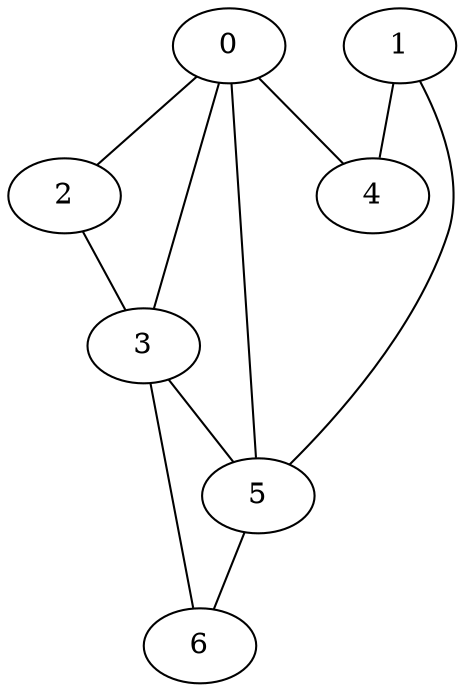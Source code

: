 graph g {
0;
1;
2;
3;
4;
5;
6;
0 -- 3;
0 -- 2;
0 -- 5;
0 -- 4;
1 -- 5;
1 -- 4;
2 -- 3;
3 -- 6;
3 -- 5;
5 -- 6;

}

